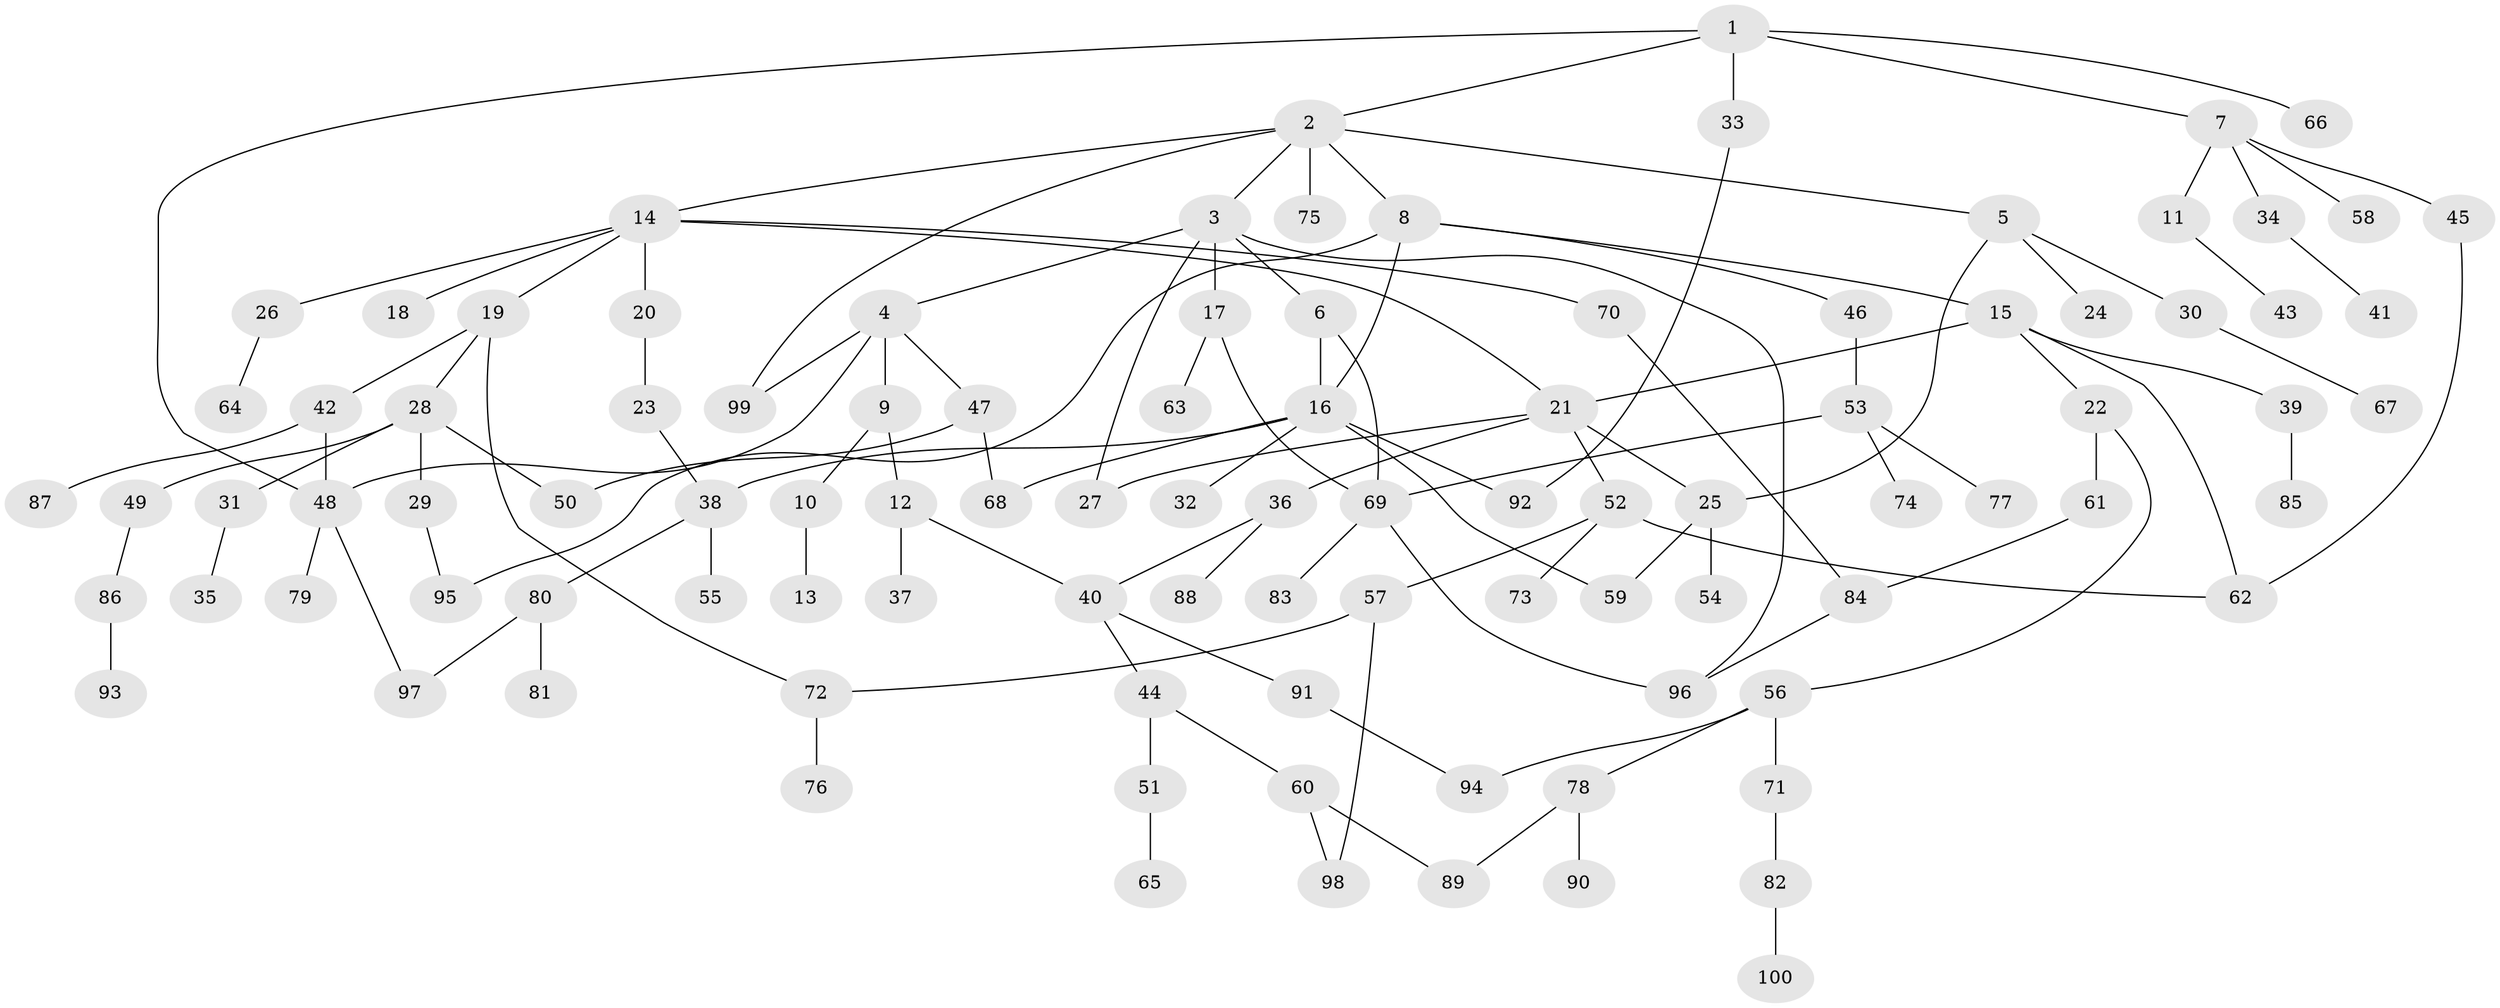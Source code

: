 // Generated by graph-tools (version 1.1) at 2025/38/02/21/25 10:38:51]
// undirected, 100 vertices, 125 edges
graph export_dot {
graph [start="1"]
  node [color=gray90,style=filled];
  1;
  2;
  3;
  4;
  5;
  6;
  7;
  8;
  9;
  10;
  11;
  12;
  13;
  14;
  15;
  16;
  17;
  18;
  19;
  20;
  21;
  22;
  23;
  24;
  25;
  26;
  27;
  28;
  29;
  30;
  31;
  32;
  33;
  34;
  35;
  36;
  37;
  38;
  39;
  40;
  41;
  42;
  43;
  44;
  45;
  46;
  47;
  48;
  49;
  50;
  51;
  52;
  53;
  54;
  55;
  56;
  57;
  58;
  59;
  60;
  61;
  62;
  63;
  64;
  65;
  66;
  67;
  68;
  69;
  70;
  71;
  72;
  73;
  74;
  75;
  76;
  77;
  78;
  79;
  80;
  81;
  82;
  83;
  84;
  85;
  86;
  87;
  88;
  89;
  90;
  91;
  92;
  93;
  94;
  95;
  96;
  97;
  98;
  99;
  100;
  1 -- 2;
  1 -- 7;
  1 -- 33;
  1 -- 48;
  1 -- 66;
  2 -- 3;
  2 -- 5;
  2 -- 8;
  2 -- 14;
  2 -- 75;
  2 -- 99;
  3 -- 4;
  3 -- 6;
  3 -- 17;
  3 -- 96;
  3 -- 27;
  4 -- 9;
  4 -- 47;
  4 -- 99;
  4 -- 48;
  5 -- 24;
  5 -- 30;
  5 -- 25;
  6 -- 69;
  6 -- 16;
  7 -- 11;
  7 -- 34;
  7 -- 45;
  7 -- 58;
  8 -- 15;
  8 -- 16;
  8 -- 46;
  8 -- 95;
  9 -- 10;
  9 -- 12;
  10 -- 13;
  11 -- 43;
  12 -- 37;
  12 -- 40;
  14 -- 18;
  14 -- 19;
  14 -- 20;
  14 -- 21;
  14 -- 26;
  14 -- 70;
  15 -- 22;
  15 -- 39;
  15 -- 21;
  15 -- 62;
  16 -- 32;
  16 -- 59;
  16 -- 68;
  16 -- 92;
  16 -- 38;
  17 -- 63;
  17 -- 69;
  19 -- 28;
  19 -- 42;
  19 -- 72;
  20 -- 23;
  21 -- 25;
  21 -- 27;
  21 -- 36;
  21 -- 52;
  22 -- 56;
  22 -- 61;
  23 -- 38;
  25 -- 54;
  25 -- 59;
  26 -- 64;
  28 -- 29;
  28 -- 31;
  28 -- 49;
  28 -- 50;
  29 -- 95;
  30 -- 67;
  31 -- 35;
  33 -- 92;
  34 -- 41;
  36 -- 40;
  36 -- 88;
  38 -- 55;
  38 -- 80;
  39 -- 85;
  40 -- 44;
  40 -- 91;
  42 -- 87;
  42 -- 48;
  44 -- 51;
  44 -- 60;
  45 -- 62;
  46 -- 53;
  47 -- 50;
  47 -- 68;
  48 -- 79;
  48 -- 97;
  49 -- 86;
  51 -- 65;
  52 -- 57;
  52 -- 73;
  52 -- 62;
  53 -- 74;
  53 -- 77;
  53 -- 69;
  56 -- 71;
  56 -- 78;
  56 -- 94;
  57 -- 72;
  57 -- 98;
  60 -- 89;
  60 -- 98;
  61 -- 84;
  69 -- 83;
  69 -- 96;
  70 -- 84;
  71 -- 82;
  72 -- 76;
  78 -- 90;
  78 -- 89;
  80 -- 81;
  80 -- 97;
  82 -- 100;
  84 -- 96;
  86 -- 93;
  91 -- 94;
}
